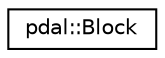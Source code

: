 digraph "Graphical Class Hierarchy"
{
  edge [fontname="Helvetica",fontsize="10",labelfontname="Helvetica",labelfontsize="10"];
  node [fontname="Helvetica",fontsize="10",shape=record];
  rankdir="LR";
  Node1 [label="pdal::Block",height=0.2,width=0.4,color="black", fillcolor="white", style="filled",URL="$classpdal_1_1Block.html"];
}
